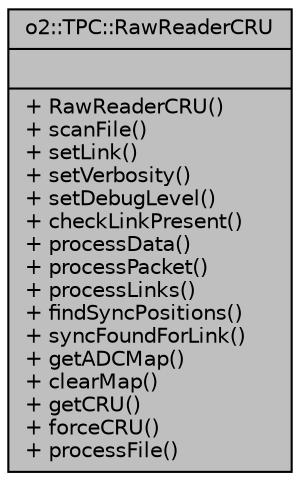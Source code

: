 digraph "o2::TPC::RawReaderCRU"
{
 // INTERACTIVE_SVG=YES
  bgcolor="transparent";
  edge [fontname="Helvetica",fontsize="10",labelfontname="Helvetica",labelfontsize="10"];
  node [fontname="Helvetica",fontsize="10",shape=record];
  Node1 [label="{o2::TPC::RawReaderCRU\n||+ RawReaderCRU()\l+ scanFile()\l+ setLink()\l+ setVerbosity()\l+ setDebugLevel()\l+ checkLinkPresent()\l+ processData()\l+ processPacket()\l+ processLinks()\l+ findSyncPositions()\l+ syncFoundForLink()\l+ getADCMap()\l+ clearMap()\l+ getCRU()\l+ forceCRU()\l+ processFile()\l}",height=0.2,width=0.4,color="black", fillcolor="grey75", style="filled" fontcolor="black"];
}
